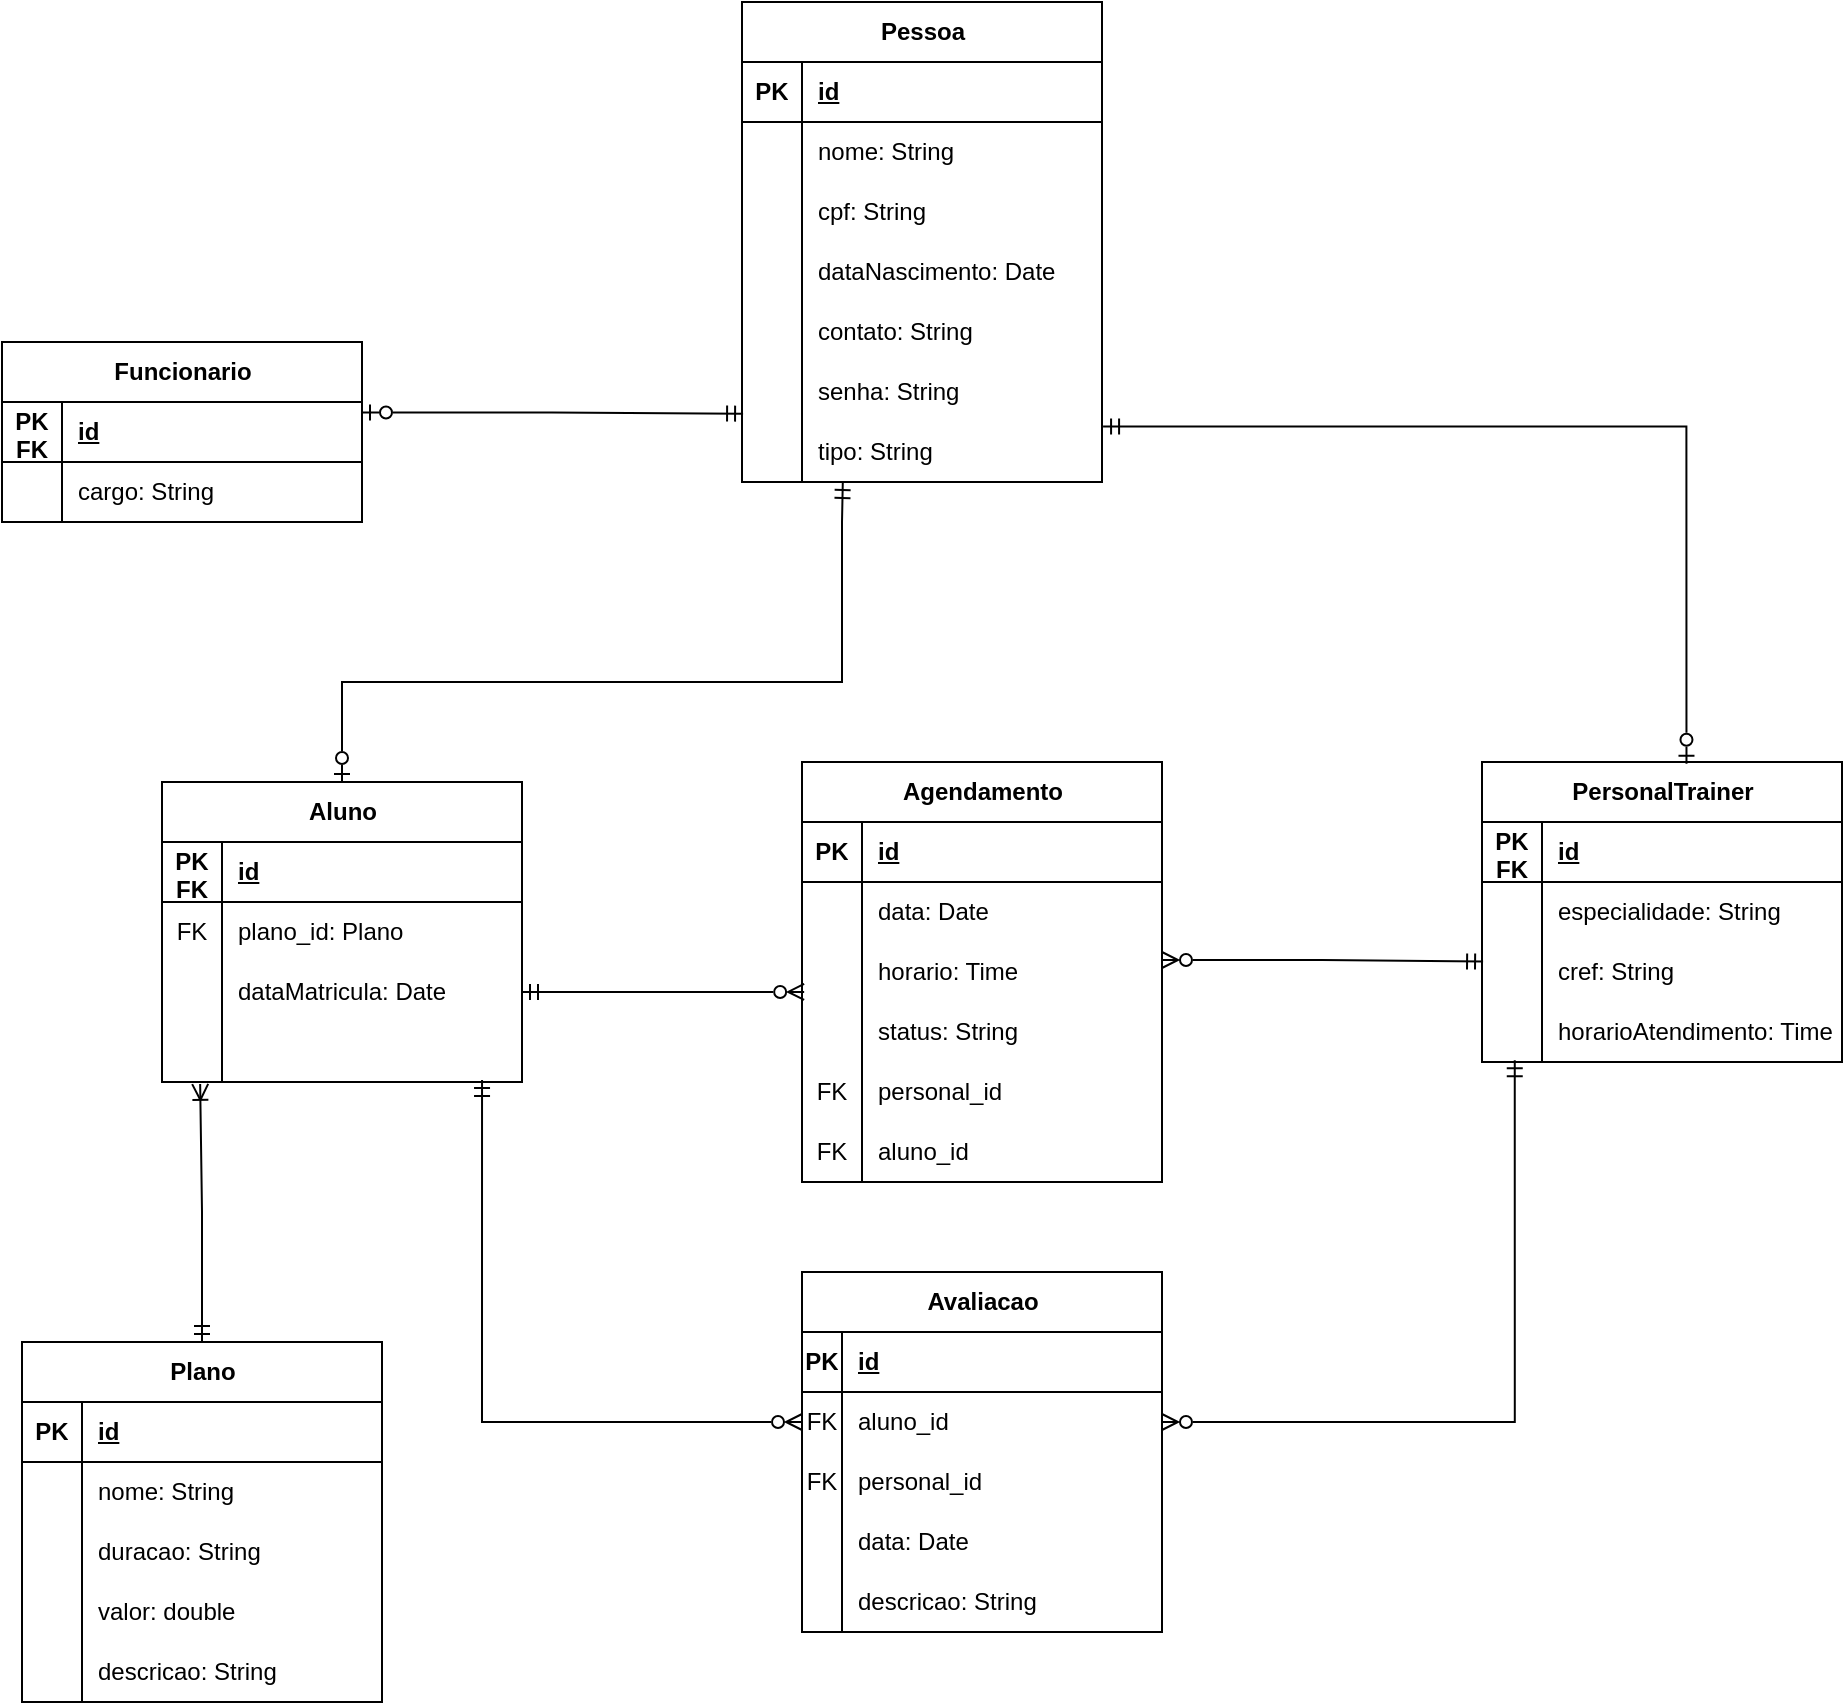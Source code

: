 <mxfile version="24.2.3" type="device">
  <diagram name="Página-1" id="wIMPxHJg34JEK3-5-oQh">
    <mxGraphModel dx="2012" dy="1955" grid="1" gridSize="10" guides="1" tooltips="1" connect="1" arrows="1" fold="1" page="1" pageScale="1" pageWidth="827" pageHeight="1169" math="0" shadow="0">
      <root>
        <mxCell id="0" />
        <mxCell id="1" parent="0" />
        <mxCell id="nC25ZetCFrCDMc0e22W2-31" value="PersonalTrainer" style="shape=table;startSize=30;container=1;collapsible=1;childLayout=tableLayout;fixedRows=1;rowLines=0;fontStyle=1;align=center;resizeLast=1;html=1;" parent="1" vertex="1">
          <mxGeometry x="870" y="330" width="180" height="150" as="geometry" />
        </mxCell>
        <mxCell id="nC25ZetCFrCDMc0e22W2-32" value="" style="shape=tableRow;horizontal=0;startSize=0;swimlaneHead=0;swimlaneBody=0;fillColor=none;collapsible=0;dropTarget=0;points=[[0,0.5],[1,0.5]];portConstraint=eastwest;top=0;left=0;right=0;bottom=1;" parent="nC25ZetCFrCDMc0e22W2-31" vertex="1">
          <mxGeometry y="30" width="180" height="30" as="geometry" />
        </mxCell>
        <mxCell id="nC25ZetCFrCDMc0e22W2-33" value="PK&lt;div&gt;&lt;span style=&quot;background-color: initial;&quot;&gt;FK&lt;/span&gt;&lt;/div&gt;" style="shape=partialRectangle;connectable=0;fillColor=none;top=0;left=0;bottom=0;right=0;fontStyle=1;overflow=hidden;whiteSpace=wrap;html=1;" parent="nC25ZetCFrCDMc0e22W2-32" vertex="1">
          <mxGeometry width="30" height="30" as="geometry">
            <mxRectangle width="30" height="30" as="alternateBounds" />
          </mxGeometry>
        </mxCell>
        <mxCell id="nC25ZetCFrCDMc0e22W2-34" value="id" style="shape=partialRectangle;connectable=0;fillColor=none;top=0;left=0;bottom=0;right=0;align=left;spacingLeft=6;fontStyle=5;overflow=hidden;whiteSpace=wrap;html=1;" parent="nC25ZetCFrCDMc0e22W2-32" vertex="1">
          <mxGeometry x="30" width="150" height="30" as="geometry">
            <mxRectangle width="150" height="30" as="alternateBounds" />
          </mxGeometry>
        </mxCell>
        <mxCell id="nC25ZetCFrCDMc0e22W2-35" value="" style="shape=tableRow;horizontal=0;startSize=0;swimlaneHead=0;swimlaneBody=0;fillColor=none;collapsible=0;dropTarget=0;points=[[0,0.5],[1,0.5]];portConstraint=eastwest;top=0;left=0;right=0;bottom=0;" parent="nC25ZetCFrCDMc0e22W2-31" vertex="1">
          <mxGeometry y="60" width="180" height="30" as="geometry" />
        </mxCell>
        <mxCell id="nC25ZetCFrCDMc0e22W2-36" value="" style="shape=partialRectangle;connectable=0;fillColor=none;top=0;left=0;bottom=0;right=0;editable=1;overflow=hidden;whiteSpace=wrap;html=1;" parent="nC25ZetCFrCDMc0e22W2-35" vertex="1">
          <mxGeometry width="30" height="30" as="geometry">
            <mxRectangle width="30" height="30" as="alternateBounds" />
          </mxGeometry>
        </mxCell>
        <mxCell id="nC25ZetCFrCDMc0e22W2-37" value="especialidade: String" style="shape=partialRectangle;connectable=0;fillColor=none;top=0;left=0;bottom=0;right=0;align=left;spacingLeft=6;overflow=hidden;whiteSpace=wrap;html=1;" parent="nC25ZetCFrCDMc0e22W2-35" vertex="1">
          <mxGeometry x="30" width="150" height="30" as="geometry">
            <mxRectangle width="150" height="30" as="alternateBounds" />
          </mxGeometry>
        </mxCell>
        <mxCell id="nC25ZetCFrCDMc0e22W2-38" value="" style="shape=tableRow;horizontal=0;startSize=0;swimlaneHead=0;swimlaneBody=0;fillColor=none;collapsible=0;dropTarget=0;points=[[0,0.5],[1,0.5]];portConstraint=eastwest;top=0;left=0;right=0;bottom=0;" parent="nC25ZetCFrCDMc0e22W2-31" vertex="1">
          <mxGeometry y="90" width="180" height="30" as="geometry" />
        </mxCell>
        <mxCell id="nC25ZetCFrCDMc0e22W2-39" value="" style="shape=partialRectangle;connectable=0;fillColor=none;top=0;left=0;bottom=0;right=0;editable=1;overflow=hidden;whiteSpace=wrap;html=1;" parent="nC25ZetCFrCDMc0e22W2-38" vertex="1">
          <mxGeometry width="30" height="30" as="geometry">
            <mxRectangle width="30" height="30" as="alternateBounds" />
          </mxGeometry>
        </mxCell>
        <mxCell id="nC25ZetCFrCDMc0e22W2-40" value="cref: String" style="shape=partialRectangle;connectable=0;fillColor=none;top=0;left=0;bottom=0;right=0;align=left;spacingLeft=6;overflow=hidden;whiteSpace=wrap;html=1;" parent="nC25ZetCFrCDMc0e22W2-38" vertex="1">
          <mxGeometry x="30" width="150" height="30" as="geometry">
            <mxRectangle width="150" height="30" as="alternateBounds" />
          </mxGeometry>
        </mxCell>
        <mxCell id="nC25ZetCFrCDMc0e22W2-41" value="" style="shape=tableRow;horizontal=0;startSize=0;swimlaneHead=0;swimlaneBody=0;fillColor=none;collapsible=0;dropTarget=0;points=[[0,0.5],[1,0.5]];portConstraint=eastwest;top=0;left=0;right=0;bottom=0;" parent="nC25ZetCFrCDMc0e22W2-31" vertex="1">
          <mxGeometry y="120" width="180" height="30" as="geometry" />
        </mxCell>
        <mxCell id="nC25ZetCFrCDMc0e22W2-42" value="" style="shape=partialRectangle;connectable=0;fillColor=none;top=0;left=0;bottom=0;right=0;editable=1;overflow=hidden;whiteSpace=wrap;html=1;" parent="nC25ZetCFrCDMc0e22W2-41" vertex="1">
          <mxGeometry width="30" height="30" as="geometry">
            <mxRectangle width="30" height="30" as="alternateBounds" />
          </mxGeometry>
        </mxCell>
        <mxCell id="nC25ZetCFrCDMc0e22W2-43" value="horarioAtendimento: Time" style="shape=partialRectangle;connectable=0;fillColor=none;top=0;left=0;bottom=0;right=0;align=left;spacingLeft=6;overflow=hidden;whiteSpace=wrap;html=1;" parent="nC25ZetCFrCDMc0e22W2-41" vertex="1">
          <mxGeometry x="30" width="150" height="30" as="geometry">
            <mxRectangle width="150" height="30" as="alternateBounds" />
          </mxGeometry>
        </mxCell>
        <mxCell id="BfucoYqjzSl6hknAT8VW-89" style="edgeStyle=orthogonalEdgeStyle;rounded=0;orthogonalLoop=1;jettySize=auto;html=1;exitX=1;exitY=0.176;exitDx=0;exitDy=0;endArrow=ERmandOne;endFill=0;startArrow=ERzeroToOne;startFill=0;entryX=0.003;entryY=-0.139;entryDx=0;entryDy=0;entryPerimeter=0;exitPerimeter=0;" parent="1" source="nC25ZetCFrCDMc0e22W2-45" target="BfucoYqjzSl6hknAT8VW-55" edge="1">
          <mxGeometry relative="1" as="geometry">
            <mxPoint x="390" y="270.0" as="targetPoint" />
          </mxGeometry>
        </mxCell>
        <mxCell id="nC25ZetCFrCDMc0e22W2-44" value="Funcionario" style="shape=table;startSize=30;container=1;collapsible=1;childLayout=tableLayout;fixedRows=1;rowLines=0;fontStyle=1;align=center;resizeLast=1;html=1;" parent="1" vertex="1">
          <mxGeometry x="130" y="120" width="180" height="90" as="geometry" />
        </mxCell>
        <mxCell id="nC25ZetCFrCDMc0e22W2-45" value="" style="shape=tableRow;horizontal=0;startSize=0;swimlaneHead=0;swimlaneBody=0;fillColor=none;collapsible=0;dropTarget=0;points=[[0,0.5],[1,0.5]];portConstraint=eastwest;top=0;left=0;right=0;bottom=1;" parent="nC25ZetCFrCDMc0e22W2-44" vertex="1">
          <mxGeometry y="30" width="180" height="30" as="geometry" />
        </mxCell>
        <mxCell id="nC25ZetCFrCDMc0e22W2-46" value="PK FK" style="shape=partialRectangle;connectable=0;fillColor=none;top=0;left=0;bottom=0;right=0;fontStyle=1;overflow=hidden;whiteSpace=wrap;html=1;" parent="nC25ZetCFrCDMc0e22W2-45" vertex="1">
          <mxGeometry width="30" height="30" as="geometry">
            <mxRectangle width="30" height="30" as="alternateBounds" />
          </mxGeometry>
        </mxCell>
        <mxCell id="nC25ZetCFrCDMc0e22W2-47" value="id" style="shape=partialRectangle;connectable=0;fillColor=none;top=0;left=0;bottom=0;right=0;align=left;spacingLeft=6;fontStyle=5;overflow=hidden;whiteSpace=wrap;html=1;" parent="nC25ZetCFrCDMc0e22W2-45" vertex="1">
          <mxGeometry x="30" width="150" height="30" as="geometry">
            <mxRectangle width="150" height="30" as="alternateBounds" />
          </mxGeometry>
        </mxCell>
        <mxCell id="nC25ZetCFrCDMc0e22W2-48" value="" style="shape=tableRow;horizontal=0;startSize=0;swimlaneHead=0;swimlaneBody=0;fillColor=none;collapsible=0;dropTarget=0;points=[[0,0.5],[1,0.5]];portConstraint=eastwest;top=0;left=0;right=0;bottom=0;" parent="nC25ZetCFrCDMc0e22W2-44" vertex="1">
          <mxGeometry y="60" width="180" height="30" as="geometry" />
        </mxCell>
        <mxCell id="nC25ZetCFrCDMc0e22W2-49" value="" style="shape=partialRectangle;connectable=0;fillColor=none;top=0;left=0;bottom=0;right=0;editable=1;overflow=hidden;whiteSpace=wrap;html=1;" parent="nC25ZetCFrCDMc0e22W2-48" vertex="1">
          <mxGeometry width="30" height="30" as="geometry">
            <mxRectangle width="30" height="30" as="alternateBounds" />
          </mxGeometry>
        </mxCell>
        <mxCell id="nC25ZetCFrCDMc0e22W2-50" value="cargo: String" style="shape=partialRectangle;connectable=0;fillColor=none;top=0;left=0;bottom=0;right=0;align=left;spacingLeft=6;overflow=hidden;whiteSpace=wrap;html=1;" parent="nC25ZetCFrCDMc0e22W2-48" vertex="1">
          <mxGeometry x="30" width="150" height="30" as="geometry">
            <mxRectangle width="150" height="30" as="alternateBounds" />
          </mxGeometry>
        </mxCell>
        <mxCell id="nC25ZetCFrCDMc0e22W2-57" value="Plano" style="shape=table;startSize=30;container=1;collapsible=1;childLayout=tableLayout;fixedRows=1;rowLines=0;fontStyle=1;align=center;resizeLast=1;html=1;" parent="1" vertex="1">
          <mxGeometry x="140" y="620" width="180" height="180" as="geometry" />
        </mxCell>
        <mxCell id="nC25ZetCFrCDMc0e22W2-58" value="" style="shape=tableRow;horizontal=0;startSize=0;swimlaneHead=0;swimlaneBody=0;fillColor=none;collapsible=0;dropTarget=0;points=[[0,0.5],[1,0.5]];portConstraint=eastwest;top=0;left=0;right=0;bottom=1;" parent="nC25ZetCFrCDMc0e22W2-57" vertex="1">
          <mxGeometry y="30" width="180" height="30" as="geometry" />
        </mxCell>
        <mxCell id="nC25ZetCFrCDMc0e22W2-59" value="PK" style="shape=partialRectangle;connectable=0;fillColor=none;top=0;left=0;bottom=0;right=0;fontStyle=1;overflow=hidden;whiteSpace=wrap;html=1;" parent="nC25ZetCFrCDMc0e22W2-58" vertex="1">
          <mxGeometry width="30" height="30" as="geometry">
            <mxRectangle width="30" height="30" as="alternateBounds" />
          </mxGeometry>
        </mxCell>
        <mxCell id="nC25ZetCFrCDMc0e22W2-60" value="id" style="shape=partialRectangle;connectable=0;fillColor=none;top=0;left=0;bottom=0;right=0;align=left;spacingLeft=6;fontStyle=5;overflow=hidden;whiteSpace=wrap;html=1;" parent="nC25ZetCFrCDMc0e22W2-58" vertex="1">
          <mxGeometry x="30" width="150" height="30" as="geometry">
            <mxRectangle width="150" height="30" as="alternateBounds" />
          </mxGeometry>
        </mxCell>
        <mxCell id="nC25ZetCFrCDMc0e22W2-61" value="" style="shape=tableRow;horizontal=0;startSize=0;swimlaneHead=0;swimlaneBody=0;fillColor=none;collapsible=0;dropTarget=0;points=[[0,0.5],[1,0.5]];portConstraint=eastwest;top=0;left=0;right=0;bottom=0;" parent="nC25ZetCFrCDMc0e22W2-57" vertex="1">
          <mxGeometry y="60" width="180" height="30" as="geometry" />
        </mxCell>
        <mxCell id="nC25ZetCFrCDMc0e22W2-62" value="" style="shape=partialRectangle;connectable=0;fillColor=none;top=0;left=0;bottom=0;right=0;editable=1;overflow=hidden;whiteSpace=wrap;html=1;" parent="nC25ZetCFrCDMc0e22W2-61" vertex="1">
          <mxGeometry width="30" height="30" as="geometry">
            <mxRectangle width="30" height="30" as="alternateBounds" />
          </mxGeometry>
        </mxCell>
        <mxCell id="nC25ZetCFrCDMc0e22W2-63" value="nome: String" style="shape=partialRectangle;connectable=0;fillColor=none;top=0;left=0;bottom=0;right=0;align=left;spacingLeft=6;overflow=hidden;whiteSpace=wrap;html=1;" parent="nC25ZetCFrCDMc0e22W2-61" vertex="1">
          <mxGeometry x="30" width="150" height="30" as="geometry">
            <mxRectangle width="150" height="30" as="alternateBounds" />
          </mxGeometry>
        </mxCell>
        <mxCell id="nC25ZetCFrCDMc0e22W2-64" value="" style="shape=tableRow;horizontal=0;startSize=0;swimlaneHead=0;swimlaneBody=0;fillColor=none;collapsible=0;dropTarget=0;points=[[0,0.5],[1,0.5]];portConstraint=eastwest;top=0;left=0;right=0;bottom=0;" parent="nC25ZetCFrCDMc0e22W2-57" vertex="1">
          <mxGeometry y="90" width="180" height="30" as="geometry" />
        </mxCell>
        <mxCell id="nC25ZetCFrCDMc0e22W2-65" value="" style="shape=partialRectangle;connectable=0;fillColor=none;top=0;left=0;bottom=0;right=0;editable=1;overflow=hidden;whiteSpace=wrap;html=1;" parent="nC25ZetCFrCDMc0e22W2-64" vertex="1">
          <mxGeometry width="30" height="30" as="geometry">
            <mxRectangle width="30" height="30" as="alternateBounds" />
          </mxGeometry>
        </mxCell>
        <mxCell id="nC25ZetCFrCDMc0e22W2-66" value="duracao: String" style="shape=partialRectangle;connectable=0;fillColor=none;top=0;left=0;bottom=0;right=0;align=left;spacingLeft=6;overflow=hidden;whiteSpace=wrap;html=1;" parent="nC25ZetCFrCDMc0e22W2-64" vertex="1">
          <mxGeometry x="30" width="150" height="30" as="geometry">
            <mxRectangle width="150" height="30" as="alternateBounds" />
          </mxGeometry>
        </mxCell>
        <mxCell id="nC25ZetCFrCDMc0e22W2-67" value="" style="shape=tableRow;horizontal=0;startSize=0;swimlaneHead=0;swimlaneBody=0;fillColor=none;collapsible=0;dropTarget=0;points=[[0,0.5],[1,0.5]];portConstraint=eastwest;top=0;left=0;right=0;bottom=0;" parent="nC25ZetCFrCDMc0e22W2-57" vertex="1">
          <mxGeometry y="120" width="180" height="30" as="geometry" />
        </mxCell>
        <mxCell id="nC25ZetCFrCDMc0e22W2-68" value="" style="shape=partialRectangle;connectable=0;fillColor=none;top=0;left=0;bottom=0;right=0;editable=1;overflow=hidden;whiteSpace=wrap;html=1;" parent="nC25ZetCFrCDMc0e22W2-67" vertex="1">
          <mxGeometry width="30" height="30" as="geometry">
            <mxRectangle width="30" height="30" as="alternateBounds" />
          </mxGeometry>
        </mxCell>
        <mxCell id="nC25ZetCFrCDMc0e22W2-69" value="valor: double" style="shape=partialRectangle;connectable=0;fillColor=none;top=0;left=0;bottom=0;right=0;align=left;spacingLeft=6;overflow=hidden;whiteSpace=wrap;html=1;" parent="nC25ZetCFrCDMc0e22W2-67" vertex="1">
          <mxGeometry x="30" width="150" height="30" as="geometry">
            <mxRectangle width="150" height="30" as="alternateBounds" />
          </mxGeometry>
        </mxCell>
        <mxCell id="nC25ZetCFrCDMc0e22W2-92" value="" style="shape=tableRow;horizontal=0;startSize=0;swimlaneHead=0;swimlaneBody=0;fillColor=none;collapsible=0;dropTarget=0;points=[[0,0.5],[1,0.5]];portConstraint=eastwest;top=0;left=0;right=0;bottom=0;" parent="nC25ZetCFrCDMc0e22W2-57" vertex="1">
          <mxGeometry y="150" width="180" height="30" as="geometry" />
        </mxCell>
        <mxCell id="nC25ZetCFrCDMc0e22W2-93" value="" style="shape=partialRectangle;connectable=0;fillColor=none;top=0;left=0;bottom=0;right=0;editable=1;overflow=hidden;whiteSpace=wrap;html=1;" parent="nC25ZetCFrCDMc0e22W2-92" vertex="1">
          <mxGeometry width="30" height="30" as="geometry">
            <mxRectangle width="30" height="30" as="alternateBounds" />
          </mxGeometry>
        </mxCell>
        <mxCell id="nC25ZetCFrCDMc0e22W2-94" value="descricao: String" style="shape=partialRectangle;connectable=0;fillColor=none;top=0;left=0;bottom=0;right=0;align=left;spacingLeft=6;overflow=hidden;whiteSpace=wrap;html=1;" parent="nC25ZetCFrCDMc0e22W2-92" vertex="1">
          <mxGeometry x="30" width="150" height="30" as="geometry">
            <mxRectangle width="150" height="30" as="alternateBounds" />
          </mxGeometry>
        </mxCell>
        <mxCell id="nC25ZetCFrCDMc0e22W2-18" value="Agendamento" style="shape=table;startSize=30;container=1;collapsible=1;childLayout=tableLayout;fixedRows=1;rowLines=0;fontStyle=1;align=center;resizeLast=1;html=1;" parent="1" vertex="1">
          <mxGeometry x="530" y="330" width="180" height="210" as="geometry" />
        </mxCell>
        <mxCell id="nC25ZetCFrCDMc0e22W2-19" value="" style="shape=tableRow;horizontal=0;startSize=0;swimlaneHead=0;swimlaneBody=0;fillColor=none;collapsible=0;dropTarget=0;points=[[0,0.5],[1,0.5]];portConstraint=eastwest;top=0;left=0;right=0;bottom=1;" parent="nC25ZetCFrCDMc0e22W2-18" vertex="1">
          <mxGeometry y="30" width="180" height="30" as="geometry" />
        </mxCell>
        <mxCell id="nC25ZetCFrCDMc0e22W2-20" value="PK" style="shape=partialRectangle;connectable=0;fillColor=none;top=0;left=0;bottom=0;right=0;fontStyle=1;overflow=hidden;whiteSpace=wrap;html=1;" parent="nC25ZetCFrCDMc0e22W2-19" vertex="1">
          <mxGeometry width="30" height="30" as="geometry">
            <mxRectangle width="30" height="30" as="alternateBounds" />
          </mxGeometry>
        </mxCell>
        <mxCell id="nC25ZetCFrCDMc0e22W2-21" value="id" style="shape=partialRectangle;connectable=0;fillColor=none;top=0;left=0;bottom=0;right=0;align=left;spacingLeft=6;fontStyle=5;overflow=hidden;whiteSpace=wrap;html=1;" parent="nC25ZetCFrCDMc0e22W2-19" vertex="1">
          <mxGeometry x="30" width="150" height="30" as="geometry">
            <mxRectangle width="150" height="30" as="alternateBounds" />
          </mxGeometry>
        </mxCell>
        <mxCell id="nC25ZetCFrCDMc0e22W2-22" value="" style="shape=tableRow;horizontal=0;startSize=0;swimlaneHead=0;swimlaneBody=0;fillColor=none;collapsible=0;dropTarget=0;points=[[0,0.5],[1,0.5]];portConstraint=eastwest;top=0;left=0;right=0;bottom=0;" parent="nC25ZetCFrCDMc0e22W2-18" vertex="1">
          <mxGeometry y="60" width="180" height="30" as="geometry" />
        </mxCell>
        <mxCell id="nC25ZetCFrCDMc0e22W2-23" value="" style="shape=partialRectangle;connectable=0;fillColor=none;top=0;left=0;bottom=0;right=0;editable=1;overflow=hidden;whiteSpace=wrap;html=1;" parent="nC25ZetCFrCDMc0e22W2-22" vertex="1">
          <mxGeometry width="30" height="30" as="geometry">
            <mxRectangle width="30" height="30" as="alternateBounds" />
          </mxGeometry>
        </mxCell>
        <mxCell id="nC25ZetCFrCDMc0e22W2-24" value="data: Date" style="shape=partialRectangle;connectable=0;fillColor=none;top=0;left=0;bottom=0;right=0;align=left;spacingLeft=6;overflow=hidden;whiteSpace=wrap;html=1;" parent="nC25ZetCFrCDMc0e22W2-22" vertex="1">
          <mxGeometry x="30" width="150" height="30" as="geometry">
            <mxRectangle width="150" height="30" as="alternateBounds" />
          </mxGeometry>
        </mxCell>
        <mxCell id="nC25ZetCFrCDMc0e22W2-25" value="" style="shape=tableRow;horizontal=0;startSize=0;swimlaneHead=0;swimlaneBody=0;fillColor=none;collapsible=0;dropTarget=0;points=[[0,0.5],[1,0.5]];portConstraint=eastwest;top=0;left=0;right=0;bottom=0;" parent="nC25ZetCFrCDMc0e22W2-18" vertex="1">
          <mxGeometry y="90" width="180" height="30" as="geometry" />
        </mxCell>
        <mxCell id="nC25ZetCFrCDMc0e22W2-26" value="" style="shape=partialRectangle;connectable=0;fillColor=none;top=0;left=0;bottom=0;right=0;editable=1;overflow=hidden;whiteSpace=wrap;html=1;" parent="nC25ZetCFrCDMc0e22W2-25" vertex="1">
          <mxGeometry width="30" height="30" as="geometry">
            <mxRectangle width="30" height="30" as="alternateBounds" />
          </mxGeometry>
        </mxCell>
        <mxCell id="nC25ZetCFrCDMc0e22W2-27" value="horario: Time" style="shape=partialRectangle;connectable=0;fillColor=none;top=0;left=0;bottom=0;right=0;align=left;spacingLeft=6;overflow=hidden;whiteSpace=wrap;html=1;" parent="nC25ZetCFrCDMc0e22W2-25" vertex="1">
          <mxGeometry x="30" width="150" height="30" as="geometry">
            <mxRectangle width="150" height="30" as="alternateBounds" />
          </mxGeometry>
        </mxCell>
        <mxCell id="nC25ZetCFrCDMc0e22W2-28" value="" style="shape=tableRow;horizontal=0;startSize=0;swimlaneHead=0;swimlaneBody=0;fillColor=none;collapsible=0;dropTarget=0;points=[[0,0.5],[1,0.5]];portConstraint=eastwest;top=0;left=0;right=0;bottom=0;" parent="nC25ZetCFrCDMc0e22W2-18" vertex="1">
          <mxGeometry y="120" width="180" height="30" as="geometry" />
        </mxCell>
        <mxCell id="nC25ZetCFrCDMc0e22W2-29" value="" style="shape=partialRectangle;connectable=0;fillColor=none;top=0;left=0;bottom=0;right=0;editable=1;overflow=hidden;whiteSpace=wrap;html=1;" parent="nC25ZetCFrCDMc0e22W2-28" vertex="1">
          <mxGeometry width="30" height="30" as="geometry">
            <mxRectangle width="30" height="30" as="alternateBounds" />
          </mxGeometry>
        </mxCell>
        <mxCell id="nC25ZetCFrCDMc0e22W2-30" value="status: String" style="shape=partialRectangle;connectable=0;fillColor=none;top=0;left=0;bottom=0;right=0;align=left;spacingLeft=6;overflow=hidden;whiteSpace=wrap;html=1;" parent="nC25ZetCFrCDMc0e22W2-28" vertex="1">
          <mxGeometry x="30" width="150" height="30" as="geometry">
            <mxRectangle width="150" height="30" as="alternateBounds" />
          </mxGeometry>
        </mxCell>
        <mxCell id="BfucoYqjzSl6hknAT8VW-80" value="" style="shape=tableRow;horizontal=0;startSize=0;swimlaneHead=0;swimlaneBody=0;fillColor=none;collapsible=0;dropTarget=0;points=[[0,0.5],[1,0.5]];portConstraint=eastwest;top=0;left=0;right=0;bottom=0;" parent="nC25ZetCFrCDMc0e22W2-18" vertex="1">
          <mxGeometry y="150" width="180" height="30" as="geometry" />
        </mxCell>
        <mxCell id="BfucoYqjzSl6hknAT8VW-81" value="FK" style="shape=partialRectangle;connectable=0;fillColor=none;top=0;left=0;bottom=0;right=0;editable=1;overflow=hidden;whiteSpace=wrap;html=1;" parent="BfucoYqjzSl6hknAT8VW-80" vertex="1">
          <mxGeometry width="30" height="30" as="geometry">
            <mxRectangle width="30" height="30" as="alternateBounds" />
          </mxGeometry>
        </mxCell>
        <mxCell id="BfucoYqjzSl6hknAT8VW-82" value="personal_id" style="shape=partialRectangle;connectable=0;fillColor=none;top=0;left=0;bottom=0;right=0;align=left;spacingLeft=6;overflow=hidden;whiteSpace=wrap;html=1;" parent="BfucoYqjzSl6hknAT8VW-80" vertex="1">
          <mxGeometry x="30" width="150" height="30" as="geometry">
            <mxRectangle width="150" height="30" as="alternateBounds" />
          </mxGeometry>
        </mxCell>
        <mxCell id="BfucoYqjzSl6hknAT8VW-83" value="" style="shape=tableRow;horizontal=0;startSize=0;swimlaneHead=0;swimlaneBody=0;fillColor=none;collapsible=0;dropTarget=0;points=[[0,0.5],[1,0.5]];portConstraint=eastwest;top=0;left=0;right=0;bottom=0;" parent="nC25ZetCFrCDMc0e22W2-18" vertex="1">
          <mxGeometry y="180" width="180" height="30" as="geometry" />
        </mxCell>
        <mxCell id="BfucoYqjzSl6hknAT8VW-84" value="FK" style="shape=partialRectangle;connectable=0;fillColor=none;top=0;left=0;bottom=0;right=0;editable=1;overflow=hidden;whiteSpace=wrap;html=1;" parent="BfucoYqjzSl6hknAT8VW-83" vertex="1">
          <mxGeometry width="30" height="30" as="geometry">
            <mxRectangle width="30" height="30" as="alternateBounds" />
          </mxGeometry>
        </mxCell>
        <mxCell id="BfucoYqjzSl6hknAT8VW-85" value="aluno_id" style="shape=partialRectangle;connectable=0;fillColor=none;top=0;left=0;bottom=0;right=0;align=left;spacingLeft=6;overflow=hidden;whiteSpace=wrap;html=1;" parent="BfucoYqjzSl6hknAT8VW-83" vertex="1">
          <mxGeometry x="30" width="150" height="30" as="geometry">
            <mxRectangle width="150" height="30" as="alternateBounds" />
          </mxGeometry>
        </mxCell>
        <mxCell id="6rKjgSiyDv3Tlsi2Q6jG-1" value="Aluno" style="shape=table;startSize=30;container=1;collapsible=1;childLayout=tableLayout;fixedRows=1;rowLines=0;fontStyle=1;align=center;resizeLast=1;html=1;" parent="1" vertex="1">
          <mxGeometry x="210" y="340" width="180" height="150" as="geometry" />
        </mxCell>
        <mxCell id="6rKjgSiyDv3Tlsi2Q6jG-2" value="" style="shape=tableRow;horizontal=0;startSize=0;swimlaneHead=0;swimlaneBody=0;fillColor=none;collapsible=0;dropTarget=0;points=[[0,0.5],[1,0.5]];portConstraint=eastwest;top=0;left=0;right=0;bottom=1;" parent="6rKjgSiyDv3Tlsi2Q6jG-1" vertex="1">
          <mxGeometry y="30" width="180" height="30" as="geometry" />
        </mxCell>
        <mxCell id="6rKjgSiyDv3Tlsi2Q6jG-3" value="PK FK" style="shape=partialRectangle;connectable=0;fillColor=none;top=0;left=0;bottom=0;right=0;fontStyle=1;overflow=hidden;whiteSpace=wrap;html=1;" parent="6rKjgSiyDv3Tlsi2Q6jG-2" vertex="1">
          <mxGeometry width="30" height="30" as="geometry">
            <mxRectangle width="30" height="30" as="alternateBounds" />
          </mxGeometry>
        </mxCell>
        <mxCell id="6rKjgSiyDv3Tlsi2Q6jG-4" value="id" style="shape=partialRectangle;connectable=0;fillColor=none;top=0;left=0;bottom=0;right=0;align=left;spacingLeft=6;fontStyle=5;overflow=hidden;whiteSpace=wrap;html=1;" parent="6rKjgSiyDv3Tlsi2Q6jG-2" vertex="1">
          <mxGeometry x="30" width="150" height="30" as="geometry">
            <mxRectangle width="150" height="30" as="alternateBounds" />
          </mxGeometry>
        </mxCell>
        <mxCell id="6rKjgSiyDv3Tlsi2Q6jG-5" value="" style="shape=tableRow;horizontal=0;startSize=0;swimlaneHead=0;swimlaneBody=0;fillColor=none;collapsible=0;dropTarget=0;points=[[0,0.5],[1,0.5]];portConstraint=eastwest;top=0;left=0;right=0;bottom=0;" parent="6rKjgSiyDv3Tlsi2Q6jG-1" vertex="1">
          <mxGeometry y="60" width="180" height="30" as="geometry" />
        </mxCell>
        <mxCell id="6rKjgSiyDv3Tlsi2Q6jG-6" value="FK" style="shape=partialRectangle;connectable=0;fillColor=none;top=0;left=0;bottom=0;right=0;editable=1;overflow=hidden;whiteSpace=wrap;html=1;" parent="6rKjgSiyDv3Tlsi2Q6jG-5" vertex="1">
          <mxGeometry width="30" height="30" as="geometry">
            <mxRectangle width="30" height="30" as="alternateBounds" />
          </mxGeometry>
        </mxCell>
        <mxCell id="6rKjgSiyDv3Tlsi2Q6jG-7" value="plano_id: Plano" style="shape=partialRectangle;connectable=0;fillColor=none;top=0;left=0;bottom=0;right=0;align=left;spacingLeft=6;overflow=hidden;whiteSpace=wrap;html=1;" parent="6rKjgSiyDv3Tlsi2Q6jG-5" vertex="1">
          <mxGeometry x="30" width="150" height="30" as="geometry">
            <mxRectangle width="150" height="30" as="alternateBounds" />
          </mxGeometry>
        </mxCell>
        <mxCell id="6rKjgSiyDv3Tlsi2Q6jG-8" value="" style="shape=tableRow;horizontal=0;startSize=0;swimlaneHead=0;swimlaneBody=0;fillColor=none;collapsible=0;dropTarget=0;points=[[0,0.5],[1,0.5]];portConstraint=eastwest;top=0;left=0;right=0;bottom=0;" parent="6rKjgSiyDv3Tlsi2Q6jG-1" vertex="1">
          <mxGeometry y="90" width="180" height="30" as="geometry" />
        </mxCell>
        <mxCell id="6rKjgSiyDv3Tlsi2Q6jG-9" value="" style="shape=partialRectangle;connectable=0;fillColor=none;top=0;left=0;bottom=0;right=0;editable=1;overflow=hidden;whiteSpace=wrap;html=1;" parent="6rKjgSiyDv3Tlsi2Q6jG-8" vertex="1">
          <mxGeometry width="30" height="30" as="geometry">
            <mxRectangle width="30" height="30" as="alternateBounds" />
          </mxGeometry>
        </mxCell>
        <mxCell id="6rKjgSiyDv3Tlsi2Q6jG-10" value="dataMatricula: Date" style="shape=partialRectangle;connectable=0;fillColor=none;top=0;left=0;bottom=0;right=0;align=left;spacingLeft=6;overflow=hidden;whiteSpace=wrap;html=1;" parent="6rKjgSiyDv3Tlsi2Q6jG-8" vertex="1">
          <mxGeometry x="30" width="150" height="30" as="geometry">
            <mxRectangle width="150" height="30" as="alternateBounds" />
          </mxGeometry>
        </mxCell>
        <mxCell id="BfucoYqjzSl6hknAT8VW-27" value="" style="shape=tableRow;horizontal=0;startSize=0;swimlaneHead=0;swimlaneBody=0;fillColor=none;collapsible=0;dropTarget=0;points=[[0,0.5],[1,0.5]];portConstraint=eastwest;top=0;left=0;right=0;bottom=0;" parent="6rKjgSiyDv3Tlsi2Q6jG-1" vertex="1">
          <mxGeometry y="120" width="180" height="30" as="geometry" />
        </mxCell>
        <mxCell id="BfucoYqjzSl6hknAT8VW-28" value="" style="shape=partialRectangle;connectable=0;fillColor=none;top=0;left=0;bottom=0;right=0;editable=1;overflow=hidden;whiteSpace=wrap;html=1;" parent="BfucoYqjzSl6hknAT8VW-27" vertex="1">
          <mxGeometry width="30" height="30" as="geometry">
            <mxRectangle width="30" height="30" as="alternateBounds" />
          </mxGeometry>
        </mxCell>
        <mxCell id="BfucoYqjzSl6hknAT8VW-29" value="" style="shape=partialRectangle;connectable=0;fillColor=none;top=0;left=0;bottom=0;right=0;align=left;spacingLeft=6;overflow=hidden;whiteSpace=wrap;html=1;" parent="BfucoYqjzSl6hknAT8VW-27" vertex="1">
          <mxGeometry x="30" width="150" height="30" as="geometry">
            <mxRectangle width="150" height="30" as="alternateBounds" />
          </mxGeometry>
        </mxCell>
        <mxCell id="BfucoYqjzSl6hknAT8VW-1" value="Avaliacao" style="shape=table;startSize=30;container=1;collapsible=1;childLayout=tableLayout;fixedRows=1;rowLines=0;fontStyle=1;align=center;resizeLast=1;html=1;" parent="1" vertex="1">
          <mxGeometry x="530" y="585" width="180" height="180" as="geometry" />
        </mxCell>
        <mxCell id="BfucoYqjzSl6hknAT8VW-2" value="" style="shape=tableRow;horizontal=0;startSize=0;swimlaneHead=0;swimlaneBody=0;fillColor=none;collapsible=0;dropTarget=0;points=[[0,0.5],[1,0.5]];portConstraint=eastwest;top=0;left=0;right=0;bottom=1;" parent="BfucoYqjzSl6hknAT8VW-1" vertex="1">
          <mxGeometry y="30" width="180" height="30" as="geometry" />
        </mxCell>
        <mxCell id="BfucoYqjzSl6hknAT8VW-3" value="PK" style="shape=partialRectangle;connectable=0;fillColor=none;top=0;left=0;bottom=0;right=0;fontStyle=1;overflow=hidden;whiteSpace=wrap;html=1;" parent="BfucoYqjzSl6hknAT8VW-2" vertex="1">
          <mxGeometry width="20" height="30" as="geometry">
            <mxRectangle width="20" height="30" as="alternateBounds" />
          </mxGeometry>
        </mxCell>
        <mxCell id="BfucoYqjzSl6hknAT8VW-4" value="id" style="shape=partialRectangle;connectable=0;fillColor=none;top=0;left=0;bottom=0;right=0;align=left;spacingLeft=6;fontStyle=5;overflow=hidden;whiteSpace=wrap;html=1;" parent="BfucoYqjzSl6hknAT8VW-2" vertex="1">
          <mxGeometry x="20" width="160" height="30" as="geometry">
            <mxRectangle width="160" height="30" as="alternateBounds" />
          </mxGeometry>
        </mxCell>
        <mxCell id="BfucoYqjzSl6hknAT8VW-5" value="" style="shape=tableRow;horizontal=0;startSize=0;swimlaneHead=0;swimlaneBody=0;fillColor=none;collapsible=0;dropTarget=0;points=[[0,0.5],[1,0.5]];portConstraint=eastwest;top=0;left=0;right=0;bottom=0;" parent="BfucoYqjzSl6hknAT8VW-1" vertex="1">
          <mxGeometry y="60" width="180" height="30" as="geometry" />
        </mxCell>
        <mxCell id="BfucoYqjzSl6hknAT8VW-6" value="FK" style="shape=partialRectangle;connectable=0;fillColor=none;top=0;left=0;bottom=0;right=0;editable=1;overflow=hidden;whiteSpace=wrap;html=1;" parent="BfucoYqjzSl6hknAT8VW-5" vertex="1">
          <mxGeometry width="20" height="30" as="geometry">
            <mxRectangle width="20" height="30" as="alternateBounds" />
          </mxGeometry>
        </mxCell>
        <mxCell id="BfucoYqjzSl6hknAT8VW-7" value="aluno_id" style="shape=partialRectangle;connectable=0;fillColor=none;top=0;left=0;bottom=0;right=0;align=left;spacingLeft=6;overflow=hidden;whiteSpace=wrap;html=1;" parent="BfucoYqjzSl6hknAT8VW-5" vertex="1">
          <mxGeometry x="20" width="160" height="30" as="geometry">
            <mxRectangle width="160" height="30" as="alternateBounds" />
          </mxGeometry>
        </mxCell>
        <mxCell id="BfucoYqjzSl6hknAT8VW-8" value="" style="shape=tableRow;horizontal=0;startSize=0;swimlaneHead=0;swimlaneBody=0;fillColor=none;collapsible=0;dropTarget=0;points=[[0,0.5],[1,0.5]];portConstraint=eastwest;top=0;left=0;right=0;bottom=0;" parent="BfucoYqjzSl6hknAT8VW-1" vertex="1">
          <mxGeometry y="90" width="180" height="30" as="geometry" />
        </mxCell>
        <mxCell id="BfucoYqjzSl6hknAT8VW-9" value="FK" style="shape=partialRectangle;connectable=0;fillColor=none;top=0;left=0;bottom=0;right=0;editable=1;overflow=hidden;whiteSpace=wrap;html=1;" parent="BfucoYqjzSl6hknAT8VW-8" vertex="1">
          <mxGeometry width="20" height="30" as="geometry">
            <mxRectangle width="20" height="30" as="alternateBounds" />
          </mxGeometry>
        </mxCell>
        <mxCell id="BfucoYqjzSl6hknAT8VW-10" value="personal_id" style="shape=partialRectangle;connectable=0;fillColor=none;top=0;left=0;bottom=0;right=0;align=left;spacingLeft=6;overflow=hidden;whiteSpace=wrap;html=1;" parent="BfucoYqjzSl6hknAT8VW-8" vertex="1">
          <mxGeometry x="20" width="160" height="30" as="geometry">
            <mxRectangle width="160" height="30" as="alternateBounds" />
          </mxGeometry>
        </mxCell>
        <mxCell id="BfucoYqjzSl6hknAT8VW-11" value="" style="shape=tableRow;horizontal=0;startSize=0;swimlaneHead=0;swimlaneBody=0;fillColor=none;collapsible=0;dropTarget=0;points=[[0,0.5],[1,0.5]];portConstraint=eastwest;top=0;left=0;right=0;bottom=0;" parent="BfucoYqjzSl6hknAT8VW-1" vertex="1">
          <mxGeometry y="120" width="180" height="30" as="geometry" />
        </mxCell>
        <mxCell id="BfucoYqjzSl6hknAT8VW-12" value="" style="shape=partialRectangle;connectable=0;fillColor=none;top=0;left=0;bottom=0;right=0;editable=1;overflow=hidden;whiteSpace=wrap;html=1;" parent="BfucoYqjzSl6hknAT8VW-11" vertex="1">
          <mxGeometry width="20" height="30" as="geometry">
            <mxRectangle width="20" height="30" as="alternateBounds" />
          </mxGeometry>
        </mxCell>
        <mxCell id="BfucoYqjzSl6hknAT8VW-13" value="data: Date" style="shape=partialRectangle;connectable=0;fillColor=none;top=0;left=0;bottom=0;right=0;align=left;spacingLeft=6;overflow=hidden;whiteSpace=wrap;html=1;" parent="BfucoYqjzSl6hknAT8VW-11" vertex="1">
          <mxGeometry x="20" width="160" height="30" as="geometry">
            <mxRectangle width="160" height="30" as="alternateBounds" />
          </mxGeometry>
        </mxCell>
        <mxCell id="BfucoYqjzSl6hknAT8VW-14" value="" style="shape=tableRow;horizontal=0;startSize=0;swimlaneHead=0;swimlaneBody=0;fillColor=none;collapsible=0;dropTarget=0;points=[[0,0.5],[1,0.5]];portConstraint=eastwest;top=0;left=0;right=0;bottom=0;" parent="BfucoYqjzSl6hknAT8VW-1" vertex="1">
          <mxGeometry y="150" width="180" height="30" as="geometry" />
        </mxCell>
        <mxCell id="BfucoYqjzSl6hknAT8VW-15" value="" style="shape=partialRectangle;connectable=0;fillColor=none;top=0;left=0;bottom=0;right=0;editable=1;overflow=hidden;whiteSpace=wrap;html=1;" parent="BfucoYqjzSl6hknAT8VW-14" vertex="1">
          <mxGeometry width="20" height="30" as="geometry">
            <mxRectangle width="20" height="30" as="alternateBounds" />
          </mxGeometry>
        </mxCell>
        <mxCell id="BfucoYqjzSl6hknAT8VW-16" value="descricao: String" style="shape=partialRectangle;connectable=0;fillColor=none;top=0;left=0;bottom=0;right=0;align=left;spacingLeft=6;overflow=hidden;whiteSpace=wrap;html=1;" parent="BfucoYqjzSl6hknAT8VW-14" vertex="1">
          <mxGeometry x="20" width="160" height="30" as="geometry">
            <mxRectangle width="160" height="30" as="alternateBounds" />
          </mxGeometry>
        </mxCell>
        <mxCell id="BfucoYqjzSl6hknAT8VW-36" value="Pessoa" style="shape=table;startSize=30;container=1;collapsible=1;childLayout=tableLayout;fixedRows=1;rowLines=0;fontStyle=1;align=center;resizeLast=1;html=1;" parent="1" vertex="1">
          <mxGeometry x="500" y="-50" width="180" height="240" as="geometry" />
        </mxCell>
        <mxCell id="BfucoYqjzSl6hknAT8VW-37" value="" style="shape=tableRow;horizontal=0;startSize=0;swimlaneHead=0;swimlaneBody=0;fillColor=none;collapsible=0;dropTarget=0;points=[[0,0.5],[1,0.5]];portConstraint=eastwest;top=0;left=0;right=0;bottom=1;" parent="BfucoYqjzSl6hknAT8VW-36" vertex="1">
          <mxGeometry y="30" width="180" height="30" as="geometry" />
        </mxCell>
        <mxCell id="BfucoYqjzSl6hknAT8VW-38" value="PK" style="shape=partialRectangle;connectable=0;fillColor=none;top=0;left=0;bottom=0;right=0;fontStyle=1;overflow=hidden;whiteSpace=wrap;html=1;" parent="BfucoYqjzSl6hknAT8VW-37" vertex="1">
          <mxGeometry width="30" height="30" as="geometry">
            <mxRectangle width="30" height="30" as="alternateBounds" />
          </mxGeometry>
        </mxCell>
        <mxCell id="BfucoYqjzSl6hknAT8VW-39" value="id" style="shape=partialRectangle;connectable=0;fillColor=none;top=0;left=0;bottom=0;right=0;align=left;spacingLeft=6;fontStyle=5;overflow=hidden;whiteSpace=wrap;html=1;" parent="BfucoYqjzSl6hknAT8VW-37" vertex="1">
          <mxGeometry x="30" width="150" height="30" as="geometry">
            <mxRectangle width="150" height="30" as="alternateBounds" />
          </mxGeometry>
        </mxCell>
        <mxCell id="BfucoYqjzSl6hknAT8VW-40" value="" style="shape=tableRow;horizontal=0;startSize=0;swimlaneHead=0;swimlaneBody=0;fillColor=none;collapsible=0;dropTarget=0;points=[[0,0.5],[1,0.5]];portConstraint=eastwest;top=0;left=0;right=0;bottom=0;" parent="BfucoYqjzSl6hknAT8VW-36" vertex="1">
          <mxGeometry y="60" width="180" height="30" as="geometry" />
        </mxCell>
        <mxCell id="BfucoYqjzSl6hknAT8VW-41" value="" style="shape=partialRectangle;connectable=0;fillColor=none;top=0;left=0;bottom=0;right=0;editable=1;overflow=hidden;whiteSpace=wrap;html=1;" parent="BfucoYqjzSl6hknAT8VW-40" vertex="1">
          <mxGeometry width="30" height="30" as="geometry">
            <mxRectangle width="30" height="30" as="alternateBounds" />
          </mxGeometry>
        </mxCell>
        <mxCell id="BfucoYqjzSl6hknAT8VW-42" value="nome: String" style="shape=partialRectangle;connectable=0;fillColor=none;top=0;left=0;bottom=0;right=0;align=left;spacingLeft=6;overflow=hidden;whiteSpace=wrap;html=1;" parent="BfucoYqjzSl6hknAT8VW-40" vertex="1">
          <mxGeometry x="30" width="150" height="30" as="geometry">
            <mxRectangle width="150" height="30" as="alternateBounds" />
          </mxGeometry>
        </mxCell>
        <mxCell id="BfucoYqjzSl6hknAT8VW-43" value="" style="shape=tableRow;horizontal=0;startSize=0;swimlaneHead=0;swimlaneBody=0;fillColor=none;collapsible=0;dropTarget=0;points=[[0,0.5],[1,0.5]];portConstraint=eastwest;top=0;left=0;right=0;bottom=0;" parent="BfucoYqjzSl6hknAT8VW-36" vertex="1">
          <mxGeometry y="90" width="180" height="30" as="geometry" />
        </mxCell>
        <mxCell id="BfucoYqjzSl6hknAT8VW-44" value="" style="shape=partialRectangle;connectable=0;fillColor=none;top=0;left=0;bottom=0;right=0;editable=1;overflow=hidden;whiteSpace=wrap;html=1;" parent="BfucoYqjzSl6hknAT8VW-43" vertex="1">
          <mxGeometry width="30" height="30" as="geometry">
            <mxRectangle width="30" height="30" as="alternateBounds" />
          </mxGeometry>
        </mxCell>
        <mxCell id="BfucoYqjzSl6hknAT8VW-45" value="cpf: String" style="shape=partialRectangle;connectable=0;fillColor=none;top=0;left=0;bottom=0;right=0;align=left;spacingLeft=6;overflow=hidden;whiteSpace=wrap;html=1;" parent="BfucoYqjzSl6hknAT8VW-43" vertex="1">
          <mxGeometry x="30" width="150" height="30" as="geometry">
            <mxRectangle width="150" height="30" as="alternateBounds" />
          </mxGeometry>
        </mxCell>
        <mxCell id="BfucoYqjzSl6hknAT8VW-46" value="" style="shape=tableRow;horizontal=0;startSize=0;swimlaneHead=0;swimlaneBody=0;fillColor=none;collapsible=0;dropTarget=0;points=[[0,0.5],[1,0.5]];portConstraint=eastwest;top=0;left=0;right=0;bottom=0;" parent="BfucoYqjzSl6hknAT8VW-36" vertex="1">
          <mxGeometry y="120" width="180" height="30" as="geometry" />
        </mxCell>
        <mxCell id="BfucoYqjzSl6hknAT8VW-47" value="" style="shape=partialRectangle;connectable=0;fillColor=none;top=0;left=0;bottom=0;right=0;editable=1;overflow=hidden;whiteSpace=wrap;html=1;" parent="BfucoYqjzSl6hknAT8VW-46" vertex="1">
          <mxGeometry width="30" height="30" as="geometry">
            <mxRectangle width="30" height="30" as="alternateBounds" />
          </mxGeometry>
        </mxCell>
        <mxCell id="BfucoYqjzSl6hknAT8VW-48" value="dataNascimento: Date" style="shape=partialRectangle;connectable=0;fillColor=none;top=0;left=0;bottom=0;right=0;align=left;spacingLeft=6;overflow=hidden;whiteSpace=wrap;html=1;" parent="BfucoYqjzSl6hknAT8VW-46" vertex="1">
          <mxGeometry x="30" width="150" height="30" as="geometry">
            <mxRectangle width="150" height="30" as="alternateBounds" />
          </mxGeometry>
        </mxCell>
        <mxCell id="BfucoYqjzSl6hknAT8VW-49" value="" style="shape=tableRow;horizontal=0;startSize=0;swimlaneHead=0;swimlaneBody=0;fillColor=none;collapsible=0;dropTarget=0;points=[[0,0.5],[1,0.5]];portConstraint=eastwest;top=0;left=0;right=0;bottom=0;" parent="BfucoYqjzSl6hknAT8VW-36" vertex="1">
          <mxGeometry y="150" width="180" height="30" as="geometry" />
        </mxCell>
        <mxCell id="BfucoYqjzSl6hknAT8VW-50" value="" style="shape=partialRectangle;connectable=0;fillColor=none;top=0;left=0;bottom=0;right=0;editable=1;overflow=hidden;whiteSpace=wrap;html=1;" parent="BfucoYqjzSl6hknAT8VW-49" vertex="1">
          <mxGeometry width="30" height="30" as="geometry">
            <mxRectangle width="30" height="30" as="alternateBounds" />
          </mxGeometry>
        </mxCell>
        <mxCell id="BfucoYqjzSl6hknAT8VW-51" value="contato: String" style="shape=partialRectangle;connectable=0;fillColor=none;top=0;left=0;bottom=0;right=0;align=left;spacingLeft=6;overflow=hidden;whiteSpace=wrap;html=1;" parent="BfucoYqjzSl6hknAT8VW-49" vertex="1">
          <mxGeometry x="30" width="150" height="30" as="geometry">
            <mxRectangle width="150" height="30" as="alternateBounds" />
          </mxGeometry>
        </mxCell>
        <mxCell id="BfucoYqjzSl6hknAT8VW-52" value="" style="shape=tableRow;horizontal=0;startSize=0;swimlaneHead=0;swimlaneBody=0;fillColor=none;collapsible=0;dropTarget=0;points=[[0,0.5],[1,0.5]];portConstraint=eastwest;top=0;left=0;right=0;bottom=0;" parent="BfucoYqjzSl6hknAT8VW-36" vertex="1">
          <mxGeometry y="180" width="180" height="30" as="geometry" />
        </mxCell>
        <mxCell id="BfucoYqjzSl6hknAT8VW-53" value="" style="shape=partialRectangle;connectable=0;fillColor=none;top=0;left=0;bottom=0;right=0;editable=1;overflow=hidden;whiteSpace=wrap;html=1;" parent="BfucoYqjzSl6hknAT8VW-52" vertex="1">
          <mxGeometry width="30" height="30" as="geometry">
            <mxRectangle width="30" height="30" as="alternateBounds" />
          </mxGeometry>
        </mxCell>
        <mxCell id="BfucoYqjzSl6hknAT8VW-54" value="senha: String" style="shape=partialRectangle;connectable=0;fillColor=none;top=0;left=0;bottom=0;right=0;align=left;spacingLeft=6;overflow=hidden;whiteSpace=wrap;html=1;" parent="BfucoYqjzSl6hknAT8VW-52" vertex="1">
          <mxGeometry x="30" width="150" height="30" as="geometry">
            <mxRectangle width="150" height="30" as="alternateBounds" />
          </mxGeometry>
        </mxCell>
        <mxCell id="BfucoYqjzSl6hknAT8VW-55" value="" style="shape=tableRow;horizontal=0;startSize=0;swimlaneHead=0;swimlaneBody=0;fillColor=none;collapsible=0;dropTarget=0;points=[[0,0.5],[1,0.5]];portConstraint=eastwest;top=0;left=0;right=0;bottom=0;" parent="BfucoYqjzSl6hknAT8VW-36" vertex="1">
          <mxGeometry y="210" width="180" height="30" as="geometry" />
        </mxCell>
        <mxCell id="BfucoYqjzSl6hknAT8VW-56" value="" style="shape=partialRectangle;connectable=0;fillColor=none;top=0;left=0;bottom=0;right=0;editable=1;overflow=hidden;whiteSpace=wrap;html=1;" parent="BfucoYqjzSl6hknAT8VW-55" vertex="1">
          <mxGeometry width="30" height="30" as="geometry">
            <mxRectangle width="30" height="30" as="alternateBounds" />
          </mxGeometry>
        </mxCell>
        <mxCell id="BfucoYqjzSl6hknAT8VW-57" value="tipo: String" style="shape=partialRectangle;connectable=0;fillColor=none;top=0;left=0;bottom=0;right=0;align=left;spacingLeft=6;overflow=hidden;whiteSpace=wrap;html=1;" parent="BfucoYqjzSl6hknAT8VW-55" vertex="1">
          <mxGeometry x="30" width="150" height="30" as="geometry">
            <mxRectangle width="150" height="30" as="alternateBounds" />
          </mxGeometry>
        </mxCell>
        <mxCell id="BfucoYqjzSl6hknAT8VW-88" style="edgeStyle=orthogonalEdgeStyle;rounded=0;orthogonalLoop=1;jettySize=auto;html=1;startArrow=ERzeroToOne;startFill=0;endArrow=ERmandOne;endFill=0;exitX=0.5;exitY=0;exitDx=0;exitDy=0;entryX=0.28;entryY=1;entryDx=0;entryDy=0;entryPerimeter=0;" parent="1" source="6rKjgSiyDv3Tlsi2Q6jG-1" target="BfucoYqjzSl6hknAT8VW-55" edge="1">
          <mxGeometry relative="1" as="geometry">
            <mxPoint x="550" y="210" as="targetPoint" />
            <Array as="points">
              <mxPoint x="300" y="290" />
              <mxPoint x="550" y="290" />
              <mxPoint x="550" y="210" />
              <mxPoint x="550" y="210" />
            </Array>
          </mxGeometry>
        </mxCell>
        <mxCell id="BfucoYqjzSl6hknAT8VW-92" style="edgeStyle=orthogonalEdgeStyle;rounded=0;orthogonalLoop=1;jettySize=auto;html=1;entryX=1.003;entryY=0.073;entryDx=0;entryDy=0;entryPerimeter=0;endArrow=ERmandOne;endFill=0;startArrow=ERzeroToOne;startFill=0;exitX=0.568;exitY=0.006;exitDx=0;exitDy=0;exitPerimeter=0;" parent="1" source="nC25ZetCFrCDMc0e22W2-31" target="BfucoYqjzSl6hknAT8VW-55" edge="1">
          <mxGeometry relative="1" as="geometry">
            <mxPoint x="632.88" y="321.68" as="sourcePoint" />
            <mxPoint x="500.0" y="230.0" as="targetPoint" />
          </mxGeometry>
        </mxCell>
        <mxCell id="BfucoYqjzSl6hknAT8VW-93" style="edgeStyle=orthogonalEdgeStyle;rounded=0;orthogonalLoop=1;jettySize=auto;html=1;startArrow=ERmandOne;startFill=0;endArrow=ERoneToMany;endFill=0;entryX=0.106;entryY=1.033;entryDx=0;entryDy=0;entryPerimeter=0;" parent="1" source="nC25ZetCFrCDMc0e22W2-57" target="BfucoYqjzSl6hknAT8VW-27" edge="1">
          <mxGeometry relative="1" as="geometry">
            <mxPoint x="260" y="530" as="targetPoint" />
          </mxGeometry>
        </mxCell>
        <mxCell id="BfucoYqjzSl6hknAT8VW-94" style="edgeStyle=orthogonalEdgeStyle;rounded=0;orthogonalLoop=1;jettySize=auto;html=1;entryX=0.889;entryY=0.967;entryDx=0;entryDy=0;entryPerimeter=0;endArrow=ERmandOne;endFill=0;startArrow=ERzeroToMany;startFill=0;exitX=0;exitY=0.5;exitDx=0;exitDy=0;" parent="1" source="BfucoYqjzSl6hknAT8VW-5" target="BfucoYqjzSl6hknAT8VW-27" edge="1">
          <mxGeometry relative="1" as="geometry">
            <mxPoint x="370" y="585" as="sourcePoint" />
            <mxPoint x="370" y="480" as="targetPoint" />
          </mxGeometry>
        </mxCell>
        <mxCell id="BfucoYqjzSl6hknAT8VW-95" style="edgeStyle=orthogonalEdgeStyle;rounded=0;orthogonalLoop=1;jettySize=auto;html=1;entryX=1;entryY=0.5;entryDx=0;entryDy=0;startArrow=ERzeroToMany;startFill=0;endArrow=ERmandOne;endFill=0;exitX=0.006;exitY=0.833;exitDx=0;exitDy=0;exitPerimeter=0;" parent="1" source="nC25ZetCFrCDMc0e22W2-25" target="6rKjgSiyDv3Tlsi2Q6jG-8" edge="1">
          <mxGeometry relative="1" as="geometry" />
        </mxCell>
        <mxCell id="BfucoYqjzSl6hknAT8VW-96" style="edgeStyle=orthogonalEdgeStyle;rounded=0;orthogonalLoop=1;jettySize=auto;html=1;entryX=0.091;entryY=0.972;entryDx=0;entryDy=0;entryPerimeter=0;exitX=1;exitY=0.5;exitDx=0;exitDy=0;startArrow=ERzeroToMany;startFill=0;endArrow=ERmandOne;endFill=0;" parent="1" source="BfucoYqjzSl6hknAT8VW-5" target="nC25ZetCFrCDMc0e22W2-41" edge="1">
          <mxGeometry relative="1" as="geometry">
            <mxPoint x="470" y="560" as="sourcePoint" />
          </mxGeometry>
        </mxCell>
        <mxCell id="BfucoYqjzSl6hknAT8VW-97" style="edgeStyle=orthogonalEdgeStyle;rounded=0;orthogonalLoop=1;jettySize=auto;html=1;entryX=0.003;entryY=0.327;entryDx=0;entryDy=0;exitX=1;exitY=0.3;exitDx=0;exitDy=0;exitPerimeter=0;startArrow=ERzeroToMany;startFill=0;endArrow=ERmandOne;endFill=0;entryPerimeter=0;" parent="1" source="nC25ZetCFrCDMc0e22W2-25" target="nC25ZetCFrCDMc0e22W2-38" edge="1">
          <mxGeometry relative="1" as="geometry">
            <mxPoint x="550" y="560" as="sourcePoint" />
          </mxGeometry>
        </mxCell>
      </root>
    </mxGraphModel>
  </diagram>
</mxfile>
